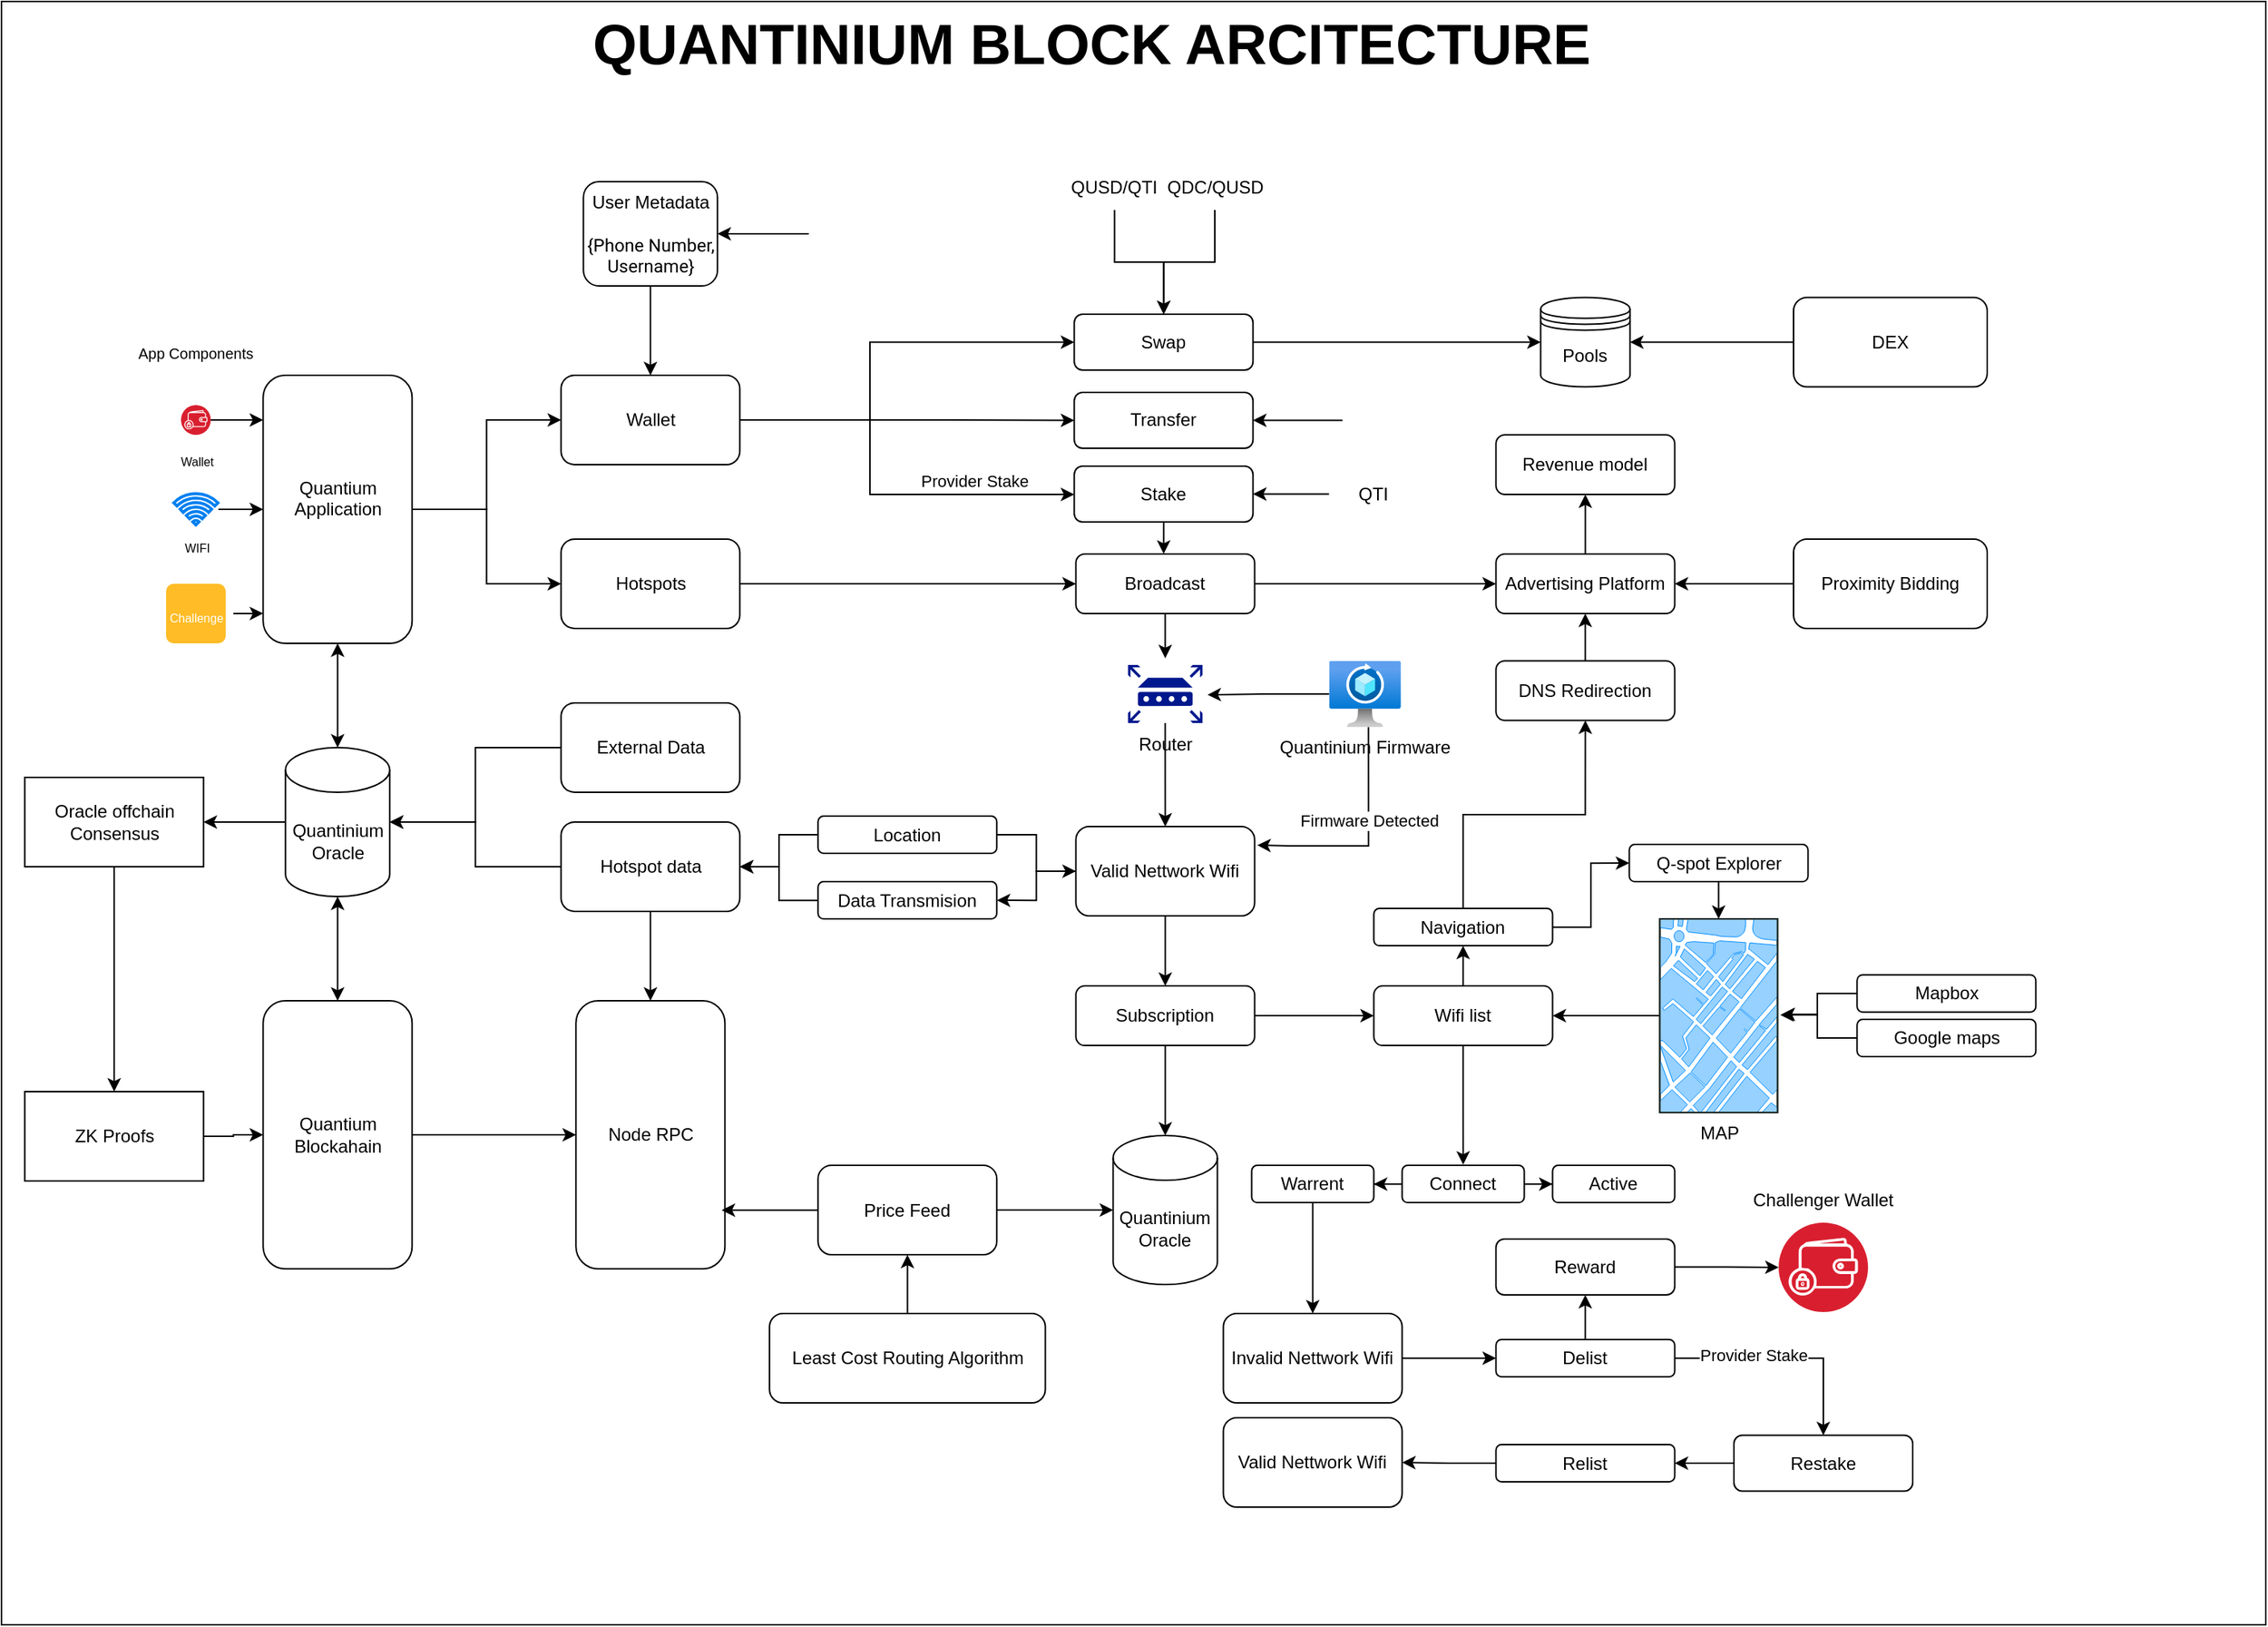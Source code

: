 <mxfile version="24.8.0">
  <diagram name="Page-1" id="fG2PTKiqOST8kYfThpxv">
    <mxGraphModel dx="928" dy="-642" grid="1" gridSize="10" guides="1" tooltips="1" connect="1" arrows="1" fold="1" page="1" pageScale="1" pageWidth="850" pageHeight="1100" math="0" shadow="0">
      <root>
        <mxCell id="0" />
        <mxCell id="1" parent="0" />
        <mxCell id="KiO2FgLJMQJ5jCkaaw9z-117" value="" style="rounded=0;whiteSpace=wrap;html=1;" vertex="1" parent="1">
          <mxGeometry x="100" y="1130" width="1520" height="1090" as="geometry" />
        </mxCell>
        <mxCell id="KiO2FgLJMQJ5jCkaaw9z-1" value="" style="edgeStyle=orthogonalEdgeStyle;rounded=0;orthogonalLoop=1;jettySize=auto;html=1;" edge="1" parent="1" source="KiO2FgLJMQJ5jCkaaw9z-4" target="KiO2FgLJMQJ5jCkaaw9z-16">
          <mxGeometry relative="1" as="geometry" />
        </mxCell>
        <mxCell id="KiO2FgLJMQJ5jCkaaw9z-2" style="edgeStyle=orthogonalEdgeStyle;rounded=0;orthogonalLoop=1;jettySize=auto;html=1;entryX=0;entryY=0.5;entryDx=0;entryDy=0;" edge="1" parent="1" source="KiO2FgLJMQJ5jCkaaw9z-4" target="KiO2FgLJMQJ5jCkaaw9z-47">
          <mxGeometry relative="1" as="geometry" />
        </mxCell>
        <mxCell id="KiO2FgLJMQJ5jCkaaw9z-3" value="" style="edgeStyle=orthogonalEdgeStyle;rounded=0;orthogonalLoop=1;jettySize=auto;html=1;startArrow=classic;startFill=1;" edge="1" parent="1" source="KiO2FgLJMQJ5jCkaaw9z-4" target="KiO2FgLJMQJ5jCkaaw9z-70">
          <mxGeometry relative="1" as="geometry" />
        </mxCell>
        <mxCell id="KiO2FgLJMQJ5jCkaaw9z-4" value="Quantium&lt;div&gt;Application&lt;/div&gt;&lt;div&gt;&amp;nbsp;&lt;br&gt;&lt;/div&gt;" style="rounded=1;whiteSpace=wrap;html=1;" vertex="1" parent="1">
          <mxGeometry x="275.65" y="1381" width="100" height="180" as="geometry" />
        </mxCell>
        <mxCell id="KiO2FgLJMQJ5jCkaaw9z-5" value="" style="edgeStyle=orthogonalEdgeStyle;rounded=0;orthogonalLoop=1;jettySize=auto;html=1;" edge="1" parent="1" source="KiO2FgLJMQJ5jCkaaw9z-6" target="KiO2FgLJMQJ5jCkaaw9z-4">
          <mxGeometry relative="1" as="geometry">
            <Array as="points">
              <mxPoint x="255.65" y="1411" />
              <mxPoint x="255.65" y="1411" />
            </Array>
          </mxGeometry>
        </mxCell>
        <mxCell id="KiO2FgLJMQJ5jCkaaw9z-6" value="&lt;font style=&quot;font-size: 8px;&quot; color=&quot;#000000&quot;&gt;Wallet&lt;/font&gt;" style="image;aspect=fixed;perimeter=ellipsePerimeter;html=1;align=center;shadow=0;dashed=0;fontColor=#4277BB;labelBackgroundColor=default;fontSize=12;spacingTop=3;image=img/lib/ibm/blockchain/wallet.svg;" vertex="1" parent="1">
          <mxGeometry x="220.5" y="1401" width="20" height="20" as="geometry" />
        </mxCell>
        <mxCell id="KiO2FgLJMQJ5jCkaaw9z-7" value="&lt;font style=&quot;font-size: 8px;&quot;&gt;WIFI&lt;/font&gt;" style="html=1;verticalLabelPosition=bottom;align=center;labelBackgroundColor=#ffffff;verticalAlign=top;strokeWidth=2;strokeColor=#0080F0;shadow=0;dashed=0;shape=mxgraph.ios7.icons.wifi;pointerEvents=1" vertex="1" parent="1">
          <mxGeometry x="215.65" y="1460.5" width="29.7" height="21" as="geometry" />
        </mxCell>
        <mxCell id="KiO2FgLJMQJ5jCkaaw9z-8" value="&lt;font style=&quot;font-size: 8px;&quot;&gt;Challenge&lt;/font&gt;" style="html=1;shadow=0;dashed=0;shape=mxgraph.bootstrap.rrect;rSize=5;strokeColor=none;strokeWidth=1;fillColor=#FFBC26;fontColor=#FFFFFF;whiteSpace=wrap;align=center;verticalAlign=middle;spacingLeft=0;fontStyle=0;fontSize=16;spacing=5;" vertex="1" parent="1">
          <mxGeometry x="210.5" y="1521" width="40" height="40" as="geometry" />
        </mxCell>
        <mxCell id="KiO2FgLJMQJ5jCkaaw9z-9" value="&lt;font style=&quot;font-size: 10px;&quot;&gt;App Components&lt;/font&gt;" style="text;html=1;align=center;verticalAlign=middle;whiteSpace=wrap;rounded=0;" vertex="1" parent="1">
          <mxGeometry x="183" y="1351" width="95" height="30" as="geometry" />
        </mxCell>
        <mxCell id="KiO2FgLJMQJ5jCkaaw9z-10" value="" style="edgeStyle=orthogonalEdgeStyle;rounded=0;orthogonalLoop=1;jettySize=auto;html=1;" edge="1" parent="1">
          <mxGeometry relative="1" as="geometry">
            <mxPoint x="245.65" y="1471" as="sourcePoint" />
            <mxPoint x="275.65" y="1471" as="targetPoint" />
            <Array as="points">
              <mxPoint x="255.65" y="1471" />
              <mxPoint x="255.65" y="1471" />
            </Array>
          </mxGeometry>
        </mxCell>
        <mxCell id="KiO2FgLJMQJ5jCkaaw9z-11" value="" style="edgeStyle=orthogonalEdgeStyle;rounded=0;orthogonalLoop=1;jettySize=auto;html=1;" edge="1" parent="1">
          <mxGeometry relative="1" as="geometry">
            <mxPoint x="255.65" y="1541" as="sourcePoint" />
            <mxPoint x="275.65" y="1540.92" as="targetPoint" />
            <Array as="points">
              <mxPoint x="255.65" y="1540.92" />
              <mxPoint x="255.65" y="1540.92" />
            </Array>
          </mxGeometry>
        </mxCell>
        <mxCell id="KiO2FgLJMQJ5jCkaaw9z-12" style="edgeStyle=orthogonalEdgeStyle;rounded=0;orthogonalLoop=1;jettySize=auto;html=1;entryX=0;entryY=0.5;entryDx=0;entryDy=0;" edge="1" parent="1" source="KiO2FgLJMQJ5jCkaaw9z-16" target="KiO2FgLJMQJ5jCkaaw9z-20">
          <mxGeometry relative="1" as="geometry">
            <Array as="points">
              <mxPoint x="683" y="1411" />
              <mxPoint x="683" y="1359" />
            </Array>
          </mxGeometry>
        </mxCell>
        <mxCell id="KiO2FgLJMQJ5jCkaaw9z-13" style="edgeStyle=orthogonalEdgeStyle;rounded=0;orthogonalLoop=1;jettySize=auto;html=1;entryX=0;entryY=0.5;entryDx=0;entryDy=0;" edge="1" parent="1" source="KiO2FgLJMQJ5jCkaaw9z-16" target="KiO2FgLJMQJ5jCkaaw9z-21">
          <mxGeometry relative="1" as="geometry" />
        </mxCell>
        <mxCell id="KiO2FgLJMQJ5jCkaaw9z-14" value="Provider Stake" style="edgeLabel;html=1;align=center;verticalAlign=middle;resizable=0;points=[];" vertex="1" connectable="0" parent="KiO2FgLJMQJ5jCkaaw9z-13">
          <mxGeometry x="0.464" y="2" relative="1" as="geometry">
            <mxPoint x="-7" y="42" as="offset" />
          </mxGeometry>
        </mxCell>
        <mxCell id="KiO2FgLJMQJ5jCkaaw9z-15" style="edgeStyle=orthogonalEdgeStyle;rounded=0;orthogonalLoop=1;jettySize=auto;html=1;" edge="1" parent="1" source="KiO2FgLJMQJ5jCkaaw9z-16" target="KiO2FgLJMQJ5jCkaaw9z-26">
          <mxGeometry relative="1" as="geometry">
            <Array as="points">
              <mxPoint x="683" y="1411" />
              <mxPoint x="683" y="1461" />
            </Array>
          </mxGeometry>
        </mxCell>
        <mxCell id="KiO2FgLJMQJ5jCkaaw9z-16" value="Wallet" style="whiteSpace=wrap;html=1;rounded=1;" vertex="1" parent="1">
          <mxGeometry x="475.65" y="1381" width="120" height="60" as="geometry" />
        </mxCell>
        <mxCell id="KiO2FgLJMQJ5jCkaaw9z-17" value="" style="edgeStyle=orthogonalEdgeStyle;rounded=0;orthogonalLoop=1;jettySize=auto;html=1;" edge="1" parent="1" source="KiO2FgLJMQJ5jCkaaw9z-18" target="KiO2FgLJMQJ5jCkaaw9z-16">
          <mxGeometry relative="1" as="geometry" />
        </mxCell>
        <mxCell id="KiO2FgLJMQJ5jCkaaw9z-18" value="User Metadata&lt;br&gt;&lt;div&gt;&lt;span style=&quot;font-size: 9pt; font-family: Roboto;&quot;&gt;&lt;br&gt;{Phone Number, Username}&lt;/span&gt;&lt;/div&gt;" style="rounded=1;whiteSpace=wrap;html=1;" vertex="1" parent="1">
          <mxGeometry x="490.65" y="1251" width="90" height="70" as="geometry" />
        </mxCell>
        <mxCell id="KiO2FgLJMQJ5jCkaaw9z-19" style="edgeStyle=orthogonalEdgeStyle;rounded=0;orthogonalLoop=1;jettySize=auto;html=1;entryX=0;entryY=0.5;entryDx=0;entryDy=0;" edge="1" parent="1" source="KiO2FgLJMQJ5jCkaaw9z-20" target="KiO2FgLJMQJ5jCkaaw9z-103">
          <mxGeometry relative="1" as="geometry" />
        </mxCell>
        <mxCell id="KiO2FgLJMQJ5jCkaaw9z-20" value="Swap" style="whiteSpace=wrap;html=1;rounded=1;" vertex="1" parent="1">
          <mxGeometry x="820.15" y="1340" width="120" height="37.5" as="geometry" />
        </mxCell>
        <mxCell id="KiO2FgLJMQJ5jCkaaw9z-21" value="Transfer" style="whiteSpace=wrap;html=1;rounded=1;" vertex="1" parent="1">
          <mxGeometry x="820.15" y="1392.5" width="120" height="37.5" as="geometry" />
        </mxCell>
        <mxCell id="KiO2FgLJMQJ5jCkaaw9z-22" value="" style="edgeStyle=orthogonalEdgeStyle;rounded=0;orthogonalLoop=1;jettySize=auto;html=1;" edge="1" parent="1" source="KiO2FgLJMQJ5jCkaaw9z-23" target="KiO2FgLJMQJ5jCkaaw9z-20">
          <mxGeometry relative="1" as="geometry" />
        </mxCell>
        <mxCell id="KiO2FgLJMQJ5jCkaaw9z-23" value="QUSD/QTI" style="text;html=1;align=center;verticalAlign=middle;whiteSpace=wrap;rounded=0;" vertex="1" parent="1">
          <mxGeometry x="817.15" y="1240" width="60" height="30" as="geometry" />
        </mxCell>
        <mxCell id="KiO2FgLJMQJ5jCkaaw9z-24" value="" style="edgeStyle=orthogonalEdgeStyle;rounded=0;orthogonalLoop=1;jettySize=auto;html=1;" edge="1" parent="1" source="KiO2FgLJMQJ5jCkaaw9z-25" target="KiO2FgLJMQJ5jCkaaw9z-20">
          <mxGeometry relative="1" as="geometry" />
        </mxCell>
        <mxCell id="KiO2FgLJMQJ5jCkaaw9z-25" value="QDC/QUSD" style="text;html=1;align=center;verticalAlign=middle;whiteSpace=wrap;rounded=0;" vertex="1" parent="1">
          <mxGeometry x="884.5" y="1240" width="60" height="30" as="geometry" />
        </mxCell>
        <mxCell id="KiO2FgLJMQJ5jCkaaw9z-26" value="Stake" style="whiteSpace=wrap;html=1;rounded=1;" vertex="1" parent="1">
          <mxGeometry x="820.15" y="1442" width="120" height="37.5" as="geometry" />
        </mxCell>
        <mxCell id="KiO2FgLJMQJ5jCkaaw9z-27" value="" style="edgeStyle=orthogonalEdgeStyle;rounded=0;orthogonalLoop=1;jettySize=auto;html=1;" edge="1" parent="1" source="KiO2FgLJMQJ5jCkaaw9z-28" target="KiO2FgLJMQJ5jCkaaw9z-18">
          <mxGeometry relative="1" as="geometry" />
        </mxCell>
        <mxCell id="KiO2FgLJMQJ5jCkaaw9z-28" value="" style="shape=image;html=1;verticalAlign=top;verticalLabelPosition=bottom;labelBackgroundColor=#ffffff;imageAspect=0;aspect=fixed;image=https://cdn1.iconfinder.com/data/icons/unicons-line-vol-5/24/qrcode-scan-128.png" vertex="1" parent="1">
          <mxGeometry x="641.9" y="1253.5" width="65" height="65" as="geometry" />
        </mxCell>
        <mxCell id="KiO2FgLJMQJ5jCkaaw9z-29" style="edgeStyle=orthogonalEdgeStyle;rounded=0;orthogonalLoop=1;jettySize=auto;html=1;entryX=1;entryY=0.5;entryDx=0;entryDy=0;" edge="1" parent="1" source="KiO2FgLJMQJ5jCkaaw9z-30">
          <mxGeometry relative="1" as="geometry">
            <mxPoint x="940.15" y="1460.75" as="targetPoint" />
          </mxGeometry>
        </mxCell>
        <mxCell id="KiO2FgLJMQJ5jCkaaw9z-30" value="QTI" style="text;html=1;align=center;verticalAlign=middle;whiteSpace=wrap;rounded=0;" vertex="1" parent="1">
          <mxGeometry x="991.18" y="1445.75" width="60" height="30" as="geometry" />
        </mxCell>
        <mxCell id="KiO2FgLJMQJ5jCkaaw9z-31" style="edgeStyle=orthogonalEdgeStyle;rounded=0;orthogonalLoop=1;jettySize=auto;html=1;" edge="1" parent="1" source="KiO2FgLJMQJ5jCkaaw9z-33">
          <mxGeometry relative="1" as="geometry">
            <mxPoint x="881.24" y="1571.0" as="targetPoint" />
          </mxGeometry>
        </mxCell>
        <mxCell id="KiO2FgLJMQJ5jCkaaw9z-32" style="edgeStyle=orthogonalEdgeStyle;rounded=0;orthogonalLoop=1;jettySize=auto;html=1;entryX=0;entryY=0.5;entryDx=0;entryDy=0;" edge="1" parent="1" source="KiO2FgLJMQJ5jCkaaw9z-33" target="KiO2FgLJMQJ5jCkaaw9z-107">
          <mxGeometry relative="1" as="geometry" />
        </mxCell>
        <mxCell id="KiO2FgLJMQJ5jCkaaw9z-33" value="Broadcast" style="rounded=1;whiteSpace=wrap;html=1;" vertex="1" parent="1">
          <mxGeometry x="821.24" y="1501" width="120" height="40" as="geometry" />
        </mxCell>
        <mxCell id="KiO2FgLJMQJ5jCkaaw9z-34" value="" style="edgeStyle=orthogonalEdgeStyle;rounded=0;orthogonalLoop=1;jettySize=auto;html=1;" edge="1" parent="1" source="KiO2FgLJMQJ5jCkaaw9z-35">
          <mxGeometry relative="1" as="geometry">
            <mxPoint x="881.24" y="1684" as="targetPoint" />
          </mxGeometry>
        </mxCell>
        <mxCell id="KiO2FgLJMQJ5jCkaaw9z-35" value="Router" style="sketch=0;aspect=fixed;pointerEvents=1;shadow=0;dashed=0;html=1;strokeColor=none;labelPosition=center;verticalLabelPosition=bottom;verticalAlign=top;align=center;fillColor=#00188D;shape=mxgraph.mscae.enterprise.router" vertex="1" parent="1">
          <mxGeometry x="856.24" y="1575.5" width="50" height="39" as="geometry" />
        </mxCell>
        <mxCell id="KiO2FgLJMQJ5jCkaaw9z-36" value="Quantinium Firmware" style="image;aspect=fixed;html=1;points=[];align=center;fontSize=12;image=img/lib/azure2/networking/Spot_VM.svg;" vertex="1" parent="1">
          <mxGeometry x="991.24" y="1572.75" width="48.18" height="44.5" as="geometry" />
        </mxCell>
        <mxCell id="KiO2FgLJMQJ5jCkaaw9z-37" style="edgeStyle=orthogonalEdgeStyle;rounded=0;orthogonalLoop=1;jettySize=auto;html=1;entryX=1.067;entryY=0.514;entryDx=0;entryDy=0;entryPerimeter=0;" edge="1" parent="1" source="KiO2FgLJMQJ5jCkaaw9z-36" target="KiO2FgLJMQJ5jCkaaw9z-35">
          <mxGeometry relative="1" as="geometry" />
        </mxCell>
        <mxCell id="KiO2FgLJMQJ5jCkaaw9z-38" value="" style="edgeStyle=orthogonalEdgeStyle;rounded=0;orthogonalLoop=1;jettySize=auto;html=1;" edge="1" parent="1" source="KiO2FgLJMQJ5jCkaaw9z-40" target="KiO2FgLJMQJ5jCkaaw9z-50">
          <mxGeometry relative="1" as="geometry" />
        </mxCell>
        <mxCell id="KiO2FgLJMQJ5jCkaaw9z-39" style="edgeStyle=orthogonalEdgeStyle;rounded=0;orthogonalLoop=1;jettySize=auto;html=1;entryX=1;entryY=0.5;entryDx=0;entryDy=0;" edge="1" parent="1" source="KiO2FgLJMQJ5jCkaaw9z-40" target="KiO2FgLJMQJ5jCkaaw9z-79">
          <mxGeometry relative="1" as="geometry" />
        </mxCell>
        <mxCell id="KiO2FgLJMQJ5jCkaaw9z-40" value="Valid Nettwork Wifi" style="rounded=1;whiteSpace=wrap;html=1;" vertex="1" parent="1">
          <mxGeometry x="821.24" y="1684" width="120" height="60" as="geometry" />
        </mxCell>
        <mxCell id="KiO2FgLJMQJ5jCkaaw9z-41" style="edgeStyle=orthogonalEdgeStyle;rounded=0;orthogonalLoop=1;jettySize=auto;html=1;entryX=0.995;entryY=0.526;entryDx=0;entryDy=0;entryPerimeter=0;" edge="1" parent="1">
          <mxGeometry relative="1" as="geometry">
            <Array as="points">
              <mxPoint x="1018" y="1697" />
              <mxPoint x="965" y="1697" />
            </Array>
            <mxPoint x="1017.655" y="1617.25" as="sourcePoint" />
            <mxPoint x="943" y="1696.56" as="targetPoint" />
          </mxGeometry>
        </mxCell>
        <mxCell id="KiO2FgLJMQJ5jCkaaw9z-42" value="Firmware Detected" style="edgeLabel;html=1;align=center;verticalAlign=middle;resizable=0;points=[];" vertex="1" connectable="0" parent="KiO2FgLJMQJ5jCkaaw9z-41">
          <mxGeometry x="-0.21" y="1" relative="1" as="geometry">
            <mxPoint x="-1" y="2" as="offset" />
          </mxGeometry>
        </mxCell>
        <mxCell id="KiO2FgLJMQJ5jCkaaw9z-43" value="" style="edgeStyle=orthogonalEdgeStyle;rounded=0;orthogonalLoop=1;jettySize=auto;html=1;" edge="1" parent="1" source="KiO2FgLJMQJ5jCkaaw9z-45" target="KiO2FgLJMQJ5jCkaaw9z-40">
          <mxGeometry relative="1" as="geometry" />
        </mxCell>
        <mxCell id="KiO2FgLJMQJ5jCkaaw9z-44" style="edgeStyle=orthogonalEdgeStyle;rounded=0;orthogonalLoop=1;jettySize=auto;html=1;entryX=1;entryY=0.5;entryDx=0;entryDy=0;" edge="1" parent="1" source="KiO2FgLJMQJ5jCkaaw9z-45" target="KiO2FgLJMQJ5jCkaaw9z-76">
          <mxGeometry relative="1" as="geometry" />
        </mxCell>
        <mxCell id="KiO2FgLJMQJ5jCkaaw9z-45" value="Location" style="rounded=1;whiteSpace=wrap;html=1;" vertex="1" parent="1">
          <mxGeometry x="648.15" y="1677" width="120" height="25" as="geometry" />
        </mxCell>
        <mxCell id="KiO2FgLJMQJ5jCkaaw9z-46" style="edgeStyle=orthogonalEdgeStyle;rounded=0;orthogonalLoop=1;jettySize=auto;html=1;entryX=0;entryY=0.5;entryDx=0;entryDy=0;" edge="1" parent="1" source="KiO2FgLJMQJ5jCkaaw9z-47" target="KiO2FgLJMQJ5jCkaaw9z-33">
          <mxGeometry relative="1" as="geometry" />
        </mxCell>
        <mxCell id="KiO2FgLJMQJ5jCkaaw9z-47" value="Hotspots" style="whiteSpace=wrap;html=1;rounded=1;" vertex="1" parent="1">
          <mxGeometry x="475.65" y="1491" width="120" height="60" as="geometry" />
        </mxCell>
        <mxCell id="KiO2FgLJMQJ5jCkaaw9z-48" style="edgeStyle=orthogonalEdgeStyle;rounded=0;orthogonalLoop=1;jettySize=auto;html=1;entryX=0.491;entryY=-0.004;entryDx=0;entryDy=0;entryPerimeter=0;" edge="1" parent="1" source="KiO2FgLJMQJ5jCkaaw9z-26" target="KiO2FgLJMQJ5jCkaaw9z-33">
          <mxGeometry relative="1" as="geometry" />
        </mxCell>
        <mxCell id="KiO2FgLJMQJ5jCkaaw9z-49" value="" style="edgeStyle=orthogonalEdgeStyle;rounded=0;orthogonalLoop=1;jettySize=auto;html=1;" edge="1" parent="1" source="KiO2FgLJMQJ5jCkaaw9z-50" target="KiO2FgLJMQJ5jCkaaw9z-55">
          <mxGeometry relative="1" as="geometry" />
        </mxCell>
        <mxCell id="KiO2FgLJMQJ5jCkaaw9z-50" value="Subscription" style="rounded=1;whiteSpace=wrap;html=1;" vertex="1" parent="1">
          <mxGeometry x="821.24" y="1791.05" width="120" height="40" as="geometry" />
        </mxCell>
        <mxCell id="KiO2FgLJMQJ5jCkaaw9z-51" value="Quantinium Oracle" style="shape=cylinder3;whiteSpace=wrap;html=1;boundedLbl=1;backgroundOutline=1;size=15;" vertex="1" parent="1">
          <mxGeometry x="846.24" y="1891.55" width="70" height="100" as="geometry" />
        </mxCell>
        <mxCell id="KiO2FgLJMQJ5jCkaaw9z-52" style="edgeStyle=orthogonalEdgeStyle;rounded=0;orthogonalLoop=1;jettySize=auto;html=1;entryX=0.5;entryY=0;entryDx=0;entryDy=0;entryPerimeter=0;" edge="1" parent="1" source="KiO2FgLJMQJ5jCkaaw9z-50" target="KiO2FgLJMQJ5jCkaaw9z-51">
          <mxGeometry relative="1" as="geometry" />
        </mxCell>
        <mxCell id="KiO2FgLJMQJ5jCkaaw9z-53" value="" style="edgeStyle=orthogonalEdgeStyle;rounded=0;orthogonalLoop=1;jettySize=auto;html=1;" edge="1" parent="1" source="KiO2FgLJMQJ5jCkaaw9z-55" target="KiO2FgLJMQJ5jCkaaw9z-60">
          <mxGeometry relative="1" as="geometry" />
        </mxCell>
        <mxCell id="KiO2FgLJMQJ5jCkaaw9z-54" value="" style="edgeStyle=orthogonalEdgeStyle;rounded=0;orthogonalLoop=1;jettySize=auto;html=1;" edge="1" parent="1" source="KiO2FgLJMQJ5jCkaaw9z-55">
          <mxGeometry relative="1" as="geometry">
            <mxPoint x="1081.24" y="1911.05" as="targetPoint" />
          </mxGeometry>
        </mxCell>
        <mxCell id="KiO2FgLJMQJ5jCkaaw9z-55" value="Wifi list" style="rounded=1;whiteSpace=wrap;html=1;" vertex="1" parent="1">
          <mxGeometry x="1021.24" y="1791.05" width="120" height="40" as="geometry" />
        </mxCell>
        <mxCell id="KiO2FgLJMQJ5jCkaaw9z-56" value="" style="edgeStyle=orthogonalEdgeStyle;rounded=0;orthogonalLoop=1;jettySize=auto;html=1;" edge="1" parent="1" source="KiO2FgLJMQJ5jCkaaw9z-57" target="KiO2FgLJMQJ5jCkaaw9z-55">
          <mxGeometry relative="1" as="geometry" />
        </mxCell>
        <mxCell id="KiO2FgLJMQJ5jCkaaw9z-57" value="MAP" style="verticalLabelPosition=bottom;verticalAlign=top;html=1;shadow=0;dashed=0;strokeWidth=1;shape=mxgraph.ios.iBgMap;strokeColor=#18211b;strokeColor2=#008cff;fillColor2=#96D1FF;" vertex="1" parent="1">
          <mxGeometry x="1213.24" y="1746.05" width="79" height="130" as="geometry" />
        </mxCell>
        <mxCell id="KiO2FgLJMQJ5jCkaaw9z-58" style="edgeStyle=orthogonalEdgeStyle;rounded=0;orthogonalLoop=1;jettySize=auto;html=1;entryX=0.5;entryY=1;entryDx=0;entryDy=0;" edge="1" parent="1" source="KiO2FgLJMQJ5jCkaaw9z-60" target="KiO2FgLJMQJ5jCkaaw9z-109">
          <mxGeometry relative="1" as="geometry" />
        </mxCell>
        <mxCell id="KiO2FgLJMQJ5jCkaaw9z-59" style="edgeStyle=orthogonalEdgeStyle;rounded=0;orthogonalLoop=1;jettySize=auto;html=1;entryX=0;entryY=0.5;entryDx=0;entryDy=0;" edge="1" parent="1" source="KiO2FgLJMQJ5jCkaaw9z-60" target="KiO2FgLJMQJ5jCkaaw9z-114">
          <mxGeometry relative="1" as="geometry" />
        </mxCell>
        <mxCell id="KiO2FgLJMQJ5jCkaaw9z-60" value="Navigation" style="rounded=1;whiteSpace=wrap;html=1;" vertex="1" parent="1">
          <mxGeometry x="1021.24" y="1739.05" width="120" height="25" as="geometry" />
        </mxCell>
        <mxCell id="KiO2FgLJMQJ5jCkaaw9z-61" value="" style="edgeStyle=orthogonalEdgeStyle;rounded=0;orthogonalLoop=1;jettySize=auto;html=1;" edge="1" parent="1" source="KiO2FgLJMQJ5jCkaaw9z-63" target="KiO2FgLJMQJ5jCkaaw9z-64">
          <mxGeometry relative="1" as="geometry" />
        </mxCell>
        <mxCell id="KiO2FgLJMQJ5jCkaaw9z-62" value="" style="edgeStyle=orthogonalEdgeStyle;rounded=0;orthogonalLoop=1;jettySize=auto;html=1;" edge="1" parent="1" source="KiO2FgLJMQJ5jCkaaw9z-63" target="KiO2FgLJMQJ5jCkaaw9z-66">
          <mxGeometry relative="1" as="geometry" />
        </mxCell>
        <mxCell id="KiO2FgLJMQJ5jCkaaw9z-63" value="Connect" style="rounded=1;whiteSpace=wrap;html=1;" vertex="1" parent="1">
          <mxGeometry x="1040.24" y="1911.55" width="82" height="25" as="geometry" />
        </mxCell>
        <mxCell id="KiO2FgLJMQJ5jCkaaw9z-64" value="Active" style="rounded=1;whiteSpace=wrap;html=1;" vertex="1" parent="1">
          <mxGeometry x="1141.24" y="1911.55" width="82" height="25" as="geometry" />
        </mxCell>
        <mxCell id="KiO2FgLJMQJ5jCkaaw9z-65" style="edgeStyle=orthogonalEdgeStyle;rounded=0;orthogonalLoop=1;jettySize=auto;html=1;entryX=0.5;entryY=0;entryDx=0;entryDy=0;" edge="1" parent="1" source="KiO2FgLJMQJ5jCkaaw9z-66" target="KiO2FgLJMQJ5jCkaaw9z-87">
          <mxGeometry relative="1" as="geometry">
            <mxPoint x="980.24" y="1971" as="targetPoint" />
          </mxGeometry>
        </mxCell>
        <mxCell id="KiO2FgLJMQJ5jCkaaw9z-66" value="Warrent" style="rounded=1;whiteSpace=wrap;html=1;" vertex="1" parent="1">
          <mxGeometry x="939.24" y="1911.55" width="82" height="25" as="geometry" />
        </mxCell>
        <mxCell id="KiO2FgLJMQJ5jCkaaw9z-67" value="" style="edgeStyle=orthogonalEdgeStyle;rounded=0;orthogonalLoop=1;jettySize=auto;html=1;" edge="1" parent="1" source="KiO2FgLJMQJ5jCkaaw9z-68" target="KiO2FgLJMQJ5jCkaaw9z-51">
          <mxGeometry relative="1" as="geometry" />
        </mxCell>
        <mxCell id="KiO2FgLJMQJ5jCkaaw9z-68" value="Price Feed" style="rounded=1;whiteSpace=wrap;html=1;" vertex="1" parent="1">
          <mxGeometry x="648.15" y="1911.55" width="120" height="60" as="geometry" />
        </mxCell>
        <mxCell id="KiO2FgLJMQJ5jCkaaw9z-69" value="" style="edgeStyle=orthogonalEdgeStyle;rounded=0;orthogonalLoop=1;jettySize=auto;html=1;startArrow=classic;startFill=1;" edge="1" parent="1" source="KiO2FgLJMQJ5jCkaaw9z-70" target="KiO2FgLJMQJ5jCkaaw9z-72">
          <mxGeometry relative="1" as="geometry" />
        </mxCell>
        <mxCell id="KiO2FgLJMQJ5jCkaaw9z-120" value="" style="edgeStyle=orthogonalEdgeStyle;rounded=0;orthogonalLoop=1;jettySize=auto;html=1;" edge="1" parent="1" source="KiO2FgLJMQJ5jCkaaw9z-70" target="KiO2FgLJMQJ5jCkaaw9z-119">
          <mxGeometry relative="1" as="geometry" />
        </mxCell>
        <mxCell id="KiO2FgLJMQJ5jCkaaw9z-70" value="Quantinium Oracle" style="shape=cylinder3;whiteSpace=wrap;html=1;boundedLbl=1;backgroundOutline=1;size=15;" vertex="1" parent="1">
          <mxGeometry x="290.65" y="1631" width="70" height="100" as="geometry" />
        </mxCell>
        <mxCell id="KiO2FgLJMQJ5jCkaaw9z-71" value="" style="edgeStyle=orthogonalEdgeStyle;rounded=0;orthogonalLoop=1;jettySize=auto;html=1;" edge="1" parent="1" source="KiO2FgLJMQJ5jCkaaw9z-72" target="KiO2FgLJMQJ5jCkaaw9z-80">
          <mxGeometry relative="1" as="geometry" />
        </mxCell>
        <mxCell id="KiO2FgLJMQJ5jCkaaw9z-72" value="Quantium&lt;div&gt;Blockahain&lt;/div&gt;" style="rounded=1;whiteSpace=wrap;html=1;" vertex="1" parent="1">
          <mxGeometry x="275.65" y="1801" width="100" height="180" as="geometry" />
        </mxCell>
        <mxCell id="KiO2FgLJMQJ5jCkaaw9z-73" value="External Data" style="rounded=1;whiteSpace=wrap;html=1;" vertex="1" parent="1">
          <mxGeometry x="475.65" y="1601" width="120" height="60" as="geometry" />
        </mxCell>
        <mxCell id="KiO2FgLJMQJ5jCkaaw9z-74" style="edgeStyle=orthogonalEdgeStyle;rounded=0;orthogonalLoop=1;jettySize=auto;html=1;" edge="1" parent="1" source="KiO2FgLJMQJ5jCkaaw9z-76" target="KiO2FgLJMQJ5jCkaaw9z-70">
          <mxGeometry relative="1" as="geometry" />
        </mxCell>
        <mxCell id="KiO2FgLJMQJ5jCkaaw9z-75" style="edgeStyle=orthogonalEdgeStyle;rounded=0;orthogonalLoop=1;jettySize=auto;html=1;" edge="1" parent="1" source="KiO2FgLJMQJ5jCkaaw9z-76" target="KiO2FgLJMQJ5jCkaaw9z-80">
          <mxGeometry relative="1" as="geometry" />
        </mxCell>
        <mxCell id="KiO2FgLJMQJ5jCkaaw9z-76" value="Hotspot data" style="rounded=1;whiteSpace=wrap;html=1;" vertex="1" parent="1">
          <mxGeometry x="475.65" y="1681" width="120" height="60" as="geometry" />
        </mxCell>
        <mxCell id="KiO2FgLJMQJ5jCkaaw9z-77" style="edgeStyle=orthogonalEdgeStyle;rounded=0;orthogonalLoop=1;jettySize=auto;html=1;entryX=1;entryY=0.5;entryDx=0;entryDy=0;entryPerimeter=0;" edge="1" parent="1" source="KiO2FgLJMQJ5jCkaaw9z-73" target="KiO2FgLJMQJ5jCkaaw9z-70">
          <mxGeometry relative="1" as="geometry" />
        </mxCell>
        <mxCell id="KiO2FgLJMQJ5jCkaaw9z-78" style="edgeStyle=orthogonalEdgeStyle;rounded=0;orthogonalLoop=1;jettySize=auto;html=1;" edge="1" parent="1" source="KiO2FgLJMQJ5jCkaaw9z-79" target="KiO2FgLJMQJ5jCkaaw9z-76">
          <mxGeometry relative="1" as="geometry" />
        </mxCell>
        <mxCell id="KiO2FgLJMQJ5jCkaaw9z-79" value="Data Transmision" style="rounded=1;whiteSpace=wrap;html=1;" vertex="1" parent="1">
          <mxGeometry x="648.15" y="1721.05" width="120" height="25" as="geometry" />
        </mxCell>
        <mxCell id="KiO2FgLJMQJ5jCkaaw9z-80" value="Node RPC" style="rounded=1;whiteSpace=wrap;html=1;" vertex="1" parent="1">
          <mxGeometry x="485.65" y="1801" width="100" height="180" as="geometry" />
        </mxCell>
        <mxCell id="KiO2FgLJMQJ5jCkaaw9z-81" style="edgeStyle=orthogonalEdgeStyle;rounded=0;orthogonalLoop=1;jettySize=auto;html=1;entryX=0.978;entryY=0.781;entryDx=0;entryDy=0;entryPerimeter=0;" edge="1" parent="1" source="KiO2FgLJMQJ5jCkaaw9z-68" target="KiO2FgLJMQJ5jCkaaw9z-80">
          <mxGeometry relative="1" as="geometry" />
        </mxCell>
        <mxCell id="KiO2FgLJMQJ5jCkaaw9z-82" value="Mapbox" style="rounded=1;whiteSpace=wrap;html=1;" vertex="1" parent="1">
          <mxGeometry x="1345.65" y="1783.57" width="120" height="25" as="geometry" />
        </mxCell>
        <mxCell id="KiO2FgLJMQJ5jCkaaw9z-83" value="Google maps" style="rounded=1;whiteSpace=wrap;html=1;" vertex="1" parent="1">
          <mxGeometry x="1345.65" y="1813.52" width="120" height="25" as="geometry" />
        </mxCell>
        <mxCell id="KiO2FgLJMQJ5jCkaaw9z-84" style="edgeStyle=orthogonalEdgeStyle;rounded=0;orthogonalLoop=1;jettySize=auto;html=1;entryX=1.023;entryY=0.496;entryDx=0;entryDy=0;entryPerimeter=0;" edge="1" parent="1" source="KiO2FgLJMQJ5jCkaaw9z-82" target="KiO2FgLJMQJ5jCkaaw9z-57">
          <mxGeometry relative="1" as="geometry" />
        </mxCell>
        <mxCell id="KiO2FgLJMQJ5jCkaaw9z-85" style="edgeStyle=orthogonalEdgeStyle;rounded=0;orthogonalLoop=1;jettySize=auto;html=1;entryX=1.034;entryY=0.493;entryDx=0;entryDy=0;entryPerimeter=0;" edge="1" parent="1" source="KiO2FgLJMQJ5jCkaaw9z-83" target="KiO2FgLJMQJ5jCkaaw9z-57">
          <mxGeometry relative="1" as="geometry" />
        </mxCell>
        <mxCell id="KiO2FgLJMQJ5jCkaaw9z-86" value="" style="edgeStyle=orthogonalEdgeStyle;rounded=0;orthogonalLoop=1;jettySize=auto;html=1;" edge="1" parent="1" source="KiO2FgLJMQJ5jCkaaw9z-87" target="KiO2FgLJMQJ5jCkaaw9z-90">
          <mxGeometry relative="1" as="geometry" />
        </mxCell>
        <mxCell id="KiO2FgLJMQJ5jCkaaw9z-87" value="Invalid Nettwork Wifi" style="rounded=1;whiteSpace=wrap;html=1;" vertex="1" parent="1">
          <mxGeometry x="920.24" y="2011" width="120" height="60" as="geometry" />
        </mxCell>
        <mxCell id="KiO2FgLJMQJ5jCkaaw9z-88" style="edgeStyle=orthogonalEdgeStyle;rounded=0;orthogonalLoop=1;jettySize=auto;html=1;entryX=0.5;entryY=0;entryDx=0;entryDy=0;" edge="1" parent="1" source="KiO2FgLJMQJ5jCkaaw9z-90" target="KiO2FgLJMQJ5jCkaaw9z-94">
          <mxGeometry relative="1" as="geometry" />
        </mxCell>
        <mxCell id="KiO2FgLJMQJ5jCkaaw9z-89" value="" style="edgeStyle=orthogonalEdgeStyle;rounded=0;orthogonalLoop=1;jettySize=auto;html=1;" edge="1" parent="1" source="KiO2FgLJMQJ5jCkaaw9z-90" target="KiO2FgLJMQJ5jCkaaw9z-100">
          <mxGeometry relative="1" as="geometry" />
        </mxCell>
        <mxCell id="KiO2FgLJMQJ5jCkaaw9z-90" value="Delist" style="rounded=1;whiteSpace=wrap;html=1;" vertex="1" parent="1">
          <mxGeometry x="1103.24" y="2028.5" width="120" height="25" as="geometry" />
        </mxCell>
        <mxCell id="KiO2FgLJMQJ5jCkaaw9z-91" value="" style="edgeStyle=orthogonalEdgeStyle;rounded=0;orthogonalLoop=1;jettySize=auto;html=1;" edge="1" parent="1" source="KiO2FgLJMQJ5jCkaaw9z-92" target="KiO2FgLJMQJ5jCkaaw9z-96">
          <mxGeometry relative="1" as="geometry" />
        </mxCell>
        <mxCell id="KiO2FgLJMQJ5jCkaaw9z-92" value="Relist" style="rounded=1;whiteSpace=wrap;html=1;" vertex="1" parent="1">
          <mxGeometry x="1103.24" y="2099" width="120" height="25" as="geometry" />
        </mxCell>
        <mxCell id="KiO2FgLJMQJ5jCkaaw9z-93" value="" style="edgeStyle=orthogonalEdgeStyle;rounded=0;orthogonalLoop=1;jettySize=auto;html=1;" edge="1" parent="1" source="KiO2FgLJMQJ5jCkaaw9z-94" target="KiO2FgLJMQJ5jCkaaw9z-92">
          <mxGeometry relative="1" as="geometry" />
        </mxCell>
        <mxCell id="KiO2FgLJMQJ5jCkaaw9z-94" value="Restake" style="whiteSpace=wrap;html=1;rounded=1;" vertex="1" parent="1">
          <mxGeometry x="1263" y="2092.75" width="120" height="37.5" as="geometry" />
        </mxCell>
        <mxCell id="KiO2FgLJMQJ5jCkaaw9z-95" value="Provider Stake" style="edgeLabel;html=1;align=center;verticalAlign=middle;resizable=0;points=[];" vertex="1" connectable="0" parent="1">
          <mxGeometry x="1273.0" y="2040.997" as="geometry">
            <mxPoint x="3" y="-2" as="offset" />
          </mxGeometry>
        </mxCell>
        <mxCell id="KiO2FgLJMQJ5jCkaaw9z-96" value="Valid Nettwork Wifi" style="rounded=1;whiteSpace=wrap;html=1;" vertex="1" parent="1">
          <mxGeometry x="920.24" y="2081" width="120" height="60" as="geometry" />
        </mxCell>
        <mxCell id="KiO2FgLJMQJ5jCkaaw9z-97" style="edgeStyle=orthogonalEdgeStyle;rounded=0;orthogonalLoop=1;jettySize=auto;html=1;entryX=1;entryY=0.5;entryDx=0;entryDy=0;" edge="1" parent="1" source="KiO2FgLJMQJ5jCkaaw9z-98" target="KiO2FgLJMQJ5jCkaaw9z-21">
          <mxGeometry relative="1" as="geometry" />
        </mxCell>
        <mxCell id="KiO2FgLJMQJ5jCkaaw9z-98" value="" style="shape=image;html=1;verticalAlign=top;verticalLabelPosition=bottom;labelBackgroundColor=#ffffff;imageAspect=0;aspect=fixed;image=https://cdn1.iconfinder.com/data/icons/smartphone-signal-5g-trading/64/Smartphone_NFC-128.png" vertex="1" parent="1">
          <mxGeometry x="1000.24" y="1391.25" width="40" height="40" as="geometry" />
        </mxCell>
        <mxCell id="KiO2FgLJMQJ5jCkaaw9z-99" value="" style="edgeStyle=orthogonalEdgeStyle;rounded=0;orthogonalLoop=1;jettySize=auto;html=1;" edge="1" parent="1" source="KiO2FgLJMQJ5jCkaaw9z-100" target="KiO2FgLJMQJ5jCkaaw9z-101">
          <mxGeometry relative="1" as="geometry" />
        </mxCell>
        <mxCell id="KiO2FgLJMQJ5jCkaaw9z-100" value="Reward" style="whiteSpace=wrap;html=1;rounded=1;" vertex="1" parent="1">
          <mxGeometry x="1103.24" y="1961" width="120" height="37.5" as="geometry" />
        </mxCell>
        <mxCell id="KiO2FgLJMQJ5jCkaaw9z-101" value="" style="image;aspect=fixed;perimeter=ellipsePerimeter;html=1;align=center;shadow=0;dashed=0;fontColor=#4277BB;labelBackgroundColor=default;fontSize=12;spacingTop=3;image=img/lib/ibm/blockchain/wallet.svg;" vertex="1" parent="1">
          <mxGeometry x="1293" y="1950" width="60" height="60" as="geometry" />
        </mxCell>
        <mxCell id="KiO2FgLJMQJ5jCkaaw9z-102" value="Challenger Wallet" style="text;html=1;align=center;verticalAlign=middle;whiteSpace=wrap;rounded=0;" vertex="1" parent="1">
          <mxGeometry x="1273" y="1920" width="100" height="30" as="geometry" />
        </mxCell>
        <mxCell id="KiO2FgLJMQJ5jCkaaw9z-103" value="Pools" style="shape=datastore;whiteSpace=wrap;html=1;" vertex="1" parent="1">
          <mxGeometry x="1133.24" y="1328.75" width="60" height="60" as="geometry" />
        </mxCell>
        <mxCell id="KiO2FgLJMQJ5jCkaaw9z-104" value="" style="edgeStyle=orthogonalEdgeStyle;rounded=0;orthogonalLoop=1;jettySize=auto;html=1;" edge="1" parent="1" source="KiO2FgLJMQJ5jCkaaw9z-105" target="KiO2FgLJMQJ5jCkaaw9z-68">
          <mxGeometry relative="1" as="geometry" />
        </mxCell>
        <mxCell id="KiO2FgLJMQJ5jCkaaw9z-105" value="Least Cost Routing Algorithm" style="rounded=1;whiteSpace=wrap;html=1;" vertex="1" parent="1">
          <mxGeometry x="615.58" y="2011" width="185.15" height="60" as="geometry" />
        </mxCell>
        <mxCell id="KiO2FgLJMQJ5jCkaaw9z-106" value="" style="edgeStyle=orthogonalEdgeStyle;rounded=0;orthogonalLoop=1;jettySize=auto;html=1;" edge="1" parent="1" source="KiO2FgLJMQJ5jCkaaw9z-107" target="KiO2FgLJMQJ5jCkaaw9z-112">
          <mxGeometry relative="1" as="geometry" />
        </mxCell>
        <mxCell id="KiO2FgLJMQJ5jCkaaw9z-107" value="Advertising Platform" style="rounded=1;whiteSpace=wrap;html=1;" vertex="1" parent="1">
          <mxGeometry x="1103.24" y="1501" width="120" height="40" as="geometry" />
        </mxCell>
        <mxCell id="KiO2FgLJMQJ5jCkaaw9z-108" value="" style="edgeStyle=orthogonalEdgeStyle;rounded=0;orthogonalLoop=1;jettySize=auto;html=1;" edge="1" parent="1" source="KiO2FgLJMQJ5jCkaaw9z-109" target="KiO2FgLJMQJ5jCkaaw9z-107">
          <mxGeometry relative="1" as="geometry" />
        </mxCell>
        <mxCell id="KiO2FgLJMQJ5jCkaaw9z-109" value="DNS Redirection" style="rounded=1;whiteSpace=wrap;html=1;" vertex="1" parent="1">
          <mxGeometry x="1103.24" y="1572.75" width="120" height="40" as="geometry" />
        </mxCell>
        <mxCell id="KiO2FgLJMQJ5jCkaaw9z-110" value="" style="edgeStyle=orthogonalEdgeStyle;rounded=0;orthogonalLoop=1;jettySize=auto;html=1;" edge="1" parent="1" source="KiO2FgLJMQJ5jCkaaw9z-111" target="KiO2FgLJMQJ5jCkaaw9z-107">
          <mxGeometry relative="1" as="geometry" />
        </mxCell>
        <mxCell id="KiO2FgLJMQJ5jCkaaw9z-111" value="Proximity Bidding" style="rounded=1;whiteSpace=wrap;html=1;" vertex="1" parent="1">
          <mxGeometry x="1303" y="1491" width="130" height="60" as="geometry" />
        </mxCell>
        <mxCell id="KiO2FgLJMQJ5jCkaaw9z-112" value="Revenue model" style="rounded=1;whiteSpace=wrap;html=1;" vertex="1" parent="1">
          <mxGeometry x="1103.24" y="1421" width="120" height="40" as="geometry" />
        </mxCell>
        <mxCell id="KiO2FgLJMQJ5jCkaaw9z-113" value="" style="edgeStyle=orthogonalEdgeStyle;rounded=0;orthogonalLoop=1;jettySize=auto;html=1;" edge="1" parent="1" source="KiO2FgLJMQJ5jCkaaw9z-114" target="KiO2FgLJMQJ5jCkaaw9z-57">
          <mxGeometry relative="1" as="geometry" />
        </mxCell>
        <mxCell id="KiO2FgLJMQJ5jCkaaw9z-114" value="Q-spot Explorer" style="rounded=1;whiteSpace=wrap;html=1;" vertex="1" parent="1">
          <mxGeometry x="1192.74" y="1696.05" width="120" height="25" as="geometry" />
        </mxCell>
        <mxCell id="KiO2FgLJMQJ5jCkaaw9z-115" style="edgeStyle=orthogonalEdgeStyle;rounded=0;orthogonalLoop=1;jettySize=auto;html=1;entryX=1;entryY=0.5;entryDx=0;entryDy=0;" edge="1" parent="1" source="KiO2FgLJMQJ5jCkaaw9z-116" target="KiO2FgLJMQJ5jCkaaw9z-103">
          <mxGeometry relative="1" as="geometry" />
        </mxCell>
        <mxCell id="KiO2FgLJMQJ5jCkaaw9z-116" value="DEX" style="rounded=1;whiteSpace=wrap;html=1;" vertex="1" parent="1">
          <mxGeometry x="1303" y="1328.75" width="130" height="60" as="geometry" />
        </mxCell>
        <mxCell id="KiO2FgLJMQJ5jCkaaw9z-118" value="&lt;h1 style=&quot;margin-top: 0px;&quot;&gt;&lt;font style=&quot;font-size: 38px;&quot;&gt;QUANTINIUM BLOCK ARCITECTURE&lt;/font&gt;&lt;/h1&gt;" style="text;html=1;whiteSpace=wrap;overflow=hidden;rounded=0;" vertex="1" parent="1">
          <mxGeometry x="495" y="1130" width="690" height="50" as="geometry" />
        </mxCell>
        <mxCell id="KiO2FgLJMQJ5jCkaaw9z-122" style="edgeStyle=orthogonalEdgeStyle;rounded=0;orthogonalLoop=1;jettySize=auto;html=1;" edge="1" parent="1" source="KiO2FgLJMQJ5jCkaaw9z-119" target="KiO2FgLJMQJ5jCkaaw9z-121">
          <mxGeometry relative="1" as="geometry" />
        </mxCell>
        <mxCell id="KiO2FgLJMQJ5jCkaaw9z-119" value="Oracle offchain&lt;br&gt;Consensus" style="whiteSpace=wrap;html=1;" vertex="1" parent="1">
          <mxGeometry x="115.65" y="1651" width="120" height="60" as="geometry" />
        </mxCell>
        <mxCell id="KiO2FgLJMQJ5jCkaaw9z-123" value="" style="edgeStyle=orthogonalEdgeStyle;rounded=0;orthogonalLoop=1;jettySize=auto;html=1;" edge="1" parent="1" source="KiO2FgLJMQJ5jCkaaw9z-121" target="KiO2FgLJMQJ5jCkaaw9z-72">
          <mxGeometry relative="1" as="geometry" />
        </mxCell>
        <mxCell id="KiO2FgLJMQJ5jCkaaw9z-121" value="ZK Proofs" style="whiteSpace=wrap;html=1;" vertex="1" parent="1">
          <mxGeometry x="115.65" y="1862" width="120" height="60" as="geometry" />
        </mxCell>
      </root>
    </mxGraphModel>
  </diagram>
</mxfile>
